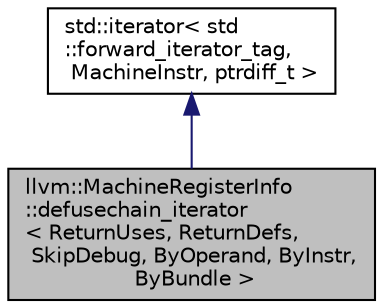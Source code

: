 digraph "llvm::MachineRegisterInfo::defusechain_iterator&lt; ReturnUses, ReturnDefs, SkipDebug, ByOperand, ByInstr, ByBundle &gt;"
{
 // LATEX_PDF_SIZE
  bgcolor="transparent";
  edge [fontname="Helvetica",fontsize="10",labelfontname="Helvetica",labelfontsize="10"];
  node [fontname="Helvetica",fontsize="10",shape="box"];
  Node1 [label="llvm::MachineRegisterInfo\l::defusechain_iterator\l\< ReturnUses, ReturnDefs,\l SkipDebug, ByOperand, ByInstr,\l ByBundle \>",height=0.2,width=0.4,color="black", fillcolor="grey75", style="filled", fontcolor="black",tooltip="reg_begin/reg_end - Provide iteration support to walk over all definitions and uses of a register wit..."];
  Node2 -> Node1 [dir="back",color="midnightblue",fontsize="10",style="solid",fontname="Helvetica"];
  Node2 [label="std::iterator\< std\l::forward_iterator_tag,\l MachineInstr, ptrdiff_t \>",height=0.2,width=0.4,color="black",tooltip=" "];
}
